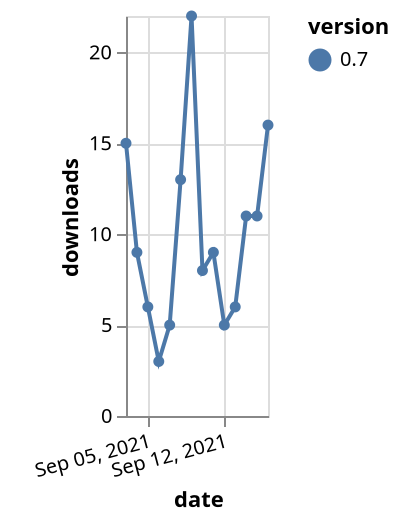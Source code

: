 {"$schema": "https://vega.github.io/schema/vega-lite/v5.json", "description": "A simple bar chart with embedded data.", "data": {"values": [{"date": "2021-09-03", "total": 36211, "delta": 15, "version": "0.7"}, {"date": "2021-09-04", "total": 36220, "delta": 9, "version": "0.7"}, {"date": "2021-09-05", "total": 36226, "delta": 6, "version": "0.7"}, {"date": "2021-09-06", "total": 36229, "delta": 3, "version": "0.7"}, {"date": "2021-09-07", "total": 36234, "delta": 5, "version": "0.7"}, {"date": "2021-09-08", "total": 36247, "delta": 13, "version": "0.7"}, {"date": "2021-09-09", "total": 36269, "delta": 22, "version": "0.7"}, {"date": "2021-09-10", "total": 36277, "delta": 8, "version": "0.7"}, {"date": "2021-09-11", "total": 36286, "delta": 9, "version": "0.7"}, {"date": "2021-09-12", "total": 36291, "delta": 5, "version": "0.7"}, {"date": "2021-09-13", "total": 36297, "delta": 6, "version": "0.7"}, {"date": "2021-09-14", "total": 36308, "delta": 11, "version": "0.7"}, {"date": "2021-09-15", "total": 36319, "delta": 11, "version": "0.7"}, {"date": "2021-09-16", "total": 36335, "delta": 16, "version": "0.7"}]}, "width": "container", "mark": {"type": "line", "point": {"filled": true}}, "encoding": {"x": {"field": "date", "type": "temporal", "timeUnit": "yearmonthdate", "title": "date", "axis": {"labelAngle": -15}}, "y": {"field": "delta", "type": "quantitative", "title": "downloads"}, "color": {"field": "version", "type": "nominal"}, "tooltip": {"field": "delta"}}}